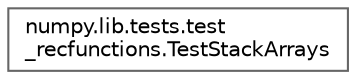 digraph "Graphical Class Hierarchy"
{
 // LATEX_PDF_SIZE
  bgcolor="transparent";
  edge [fontname=Helvetica,fontsize=10,labelfontname=Helvetica,labelfontsize=10];
  node [fontname=Helvetica,fontsize=10,shape=box,height=0.2,width=0.4];
  rankdir="LR";
  Node0 [id="Node000000",label="numpy.lib.tests.test\l_recfunctions.TestStackArrays",height=0.2,width=0.4,color="grey40", fillcolor="white", style="filled",URL="$d9/d68/classnumpy_1_1lib_1_1tests_1_1test__recfunctions_1_1TestStackArrays.html",tooltip=" "];
}
